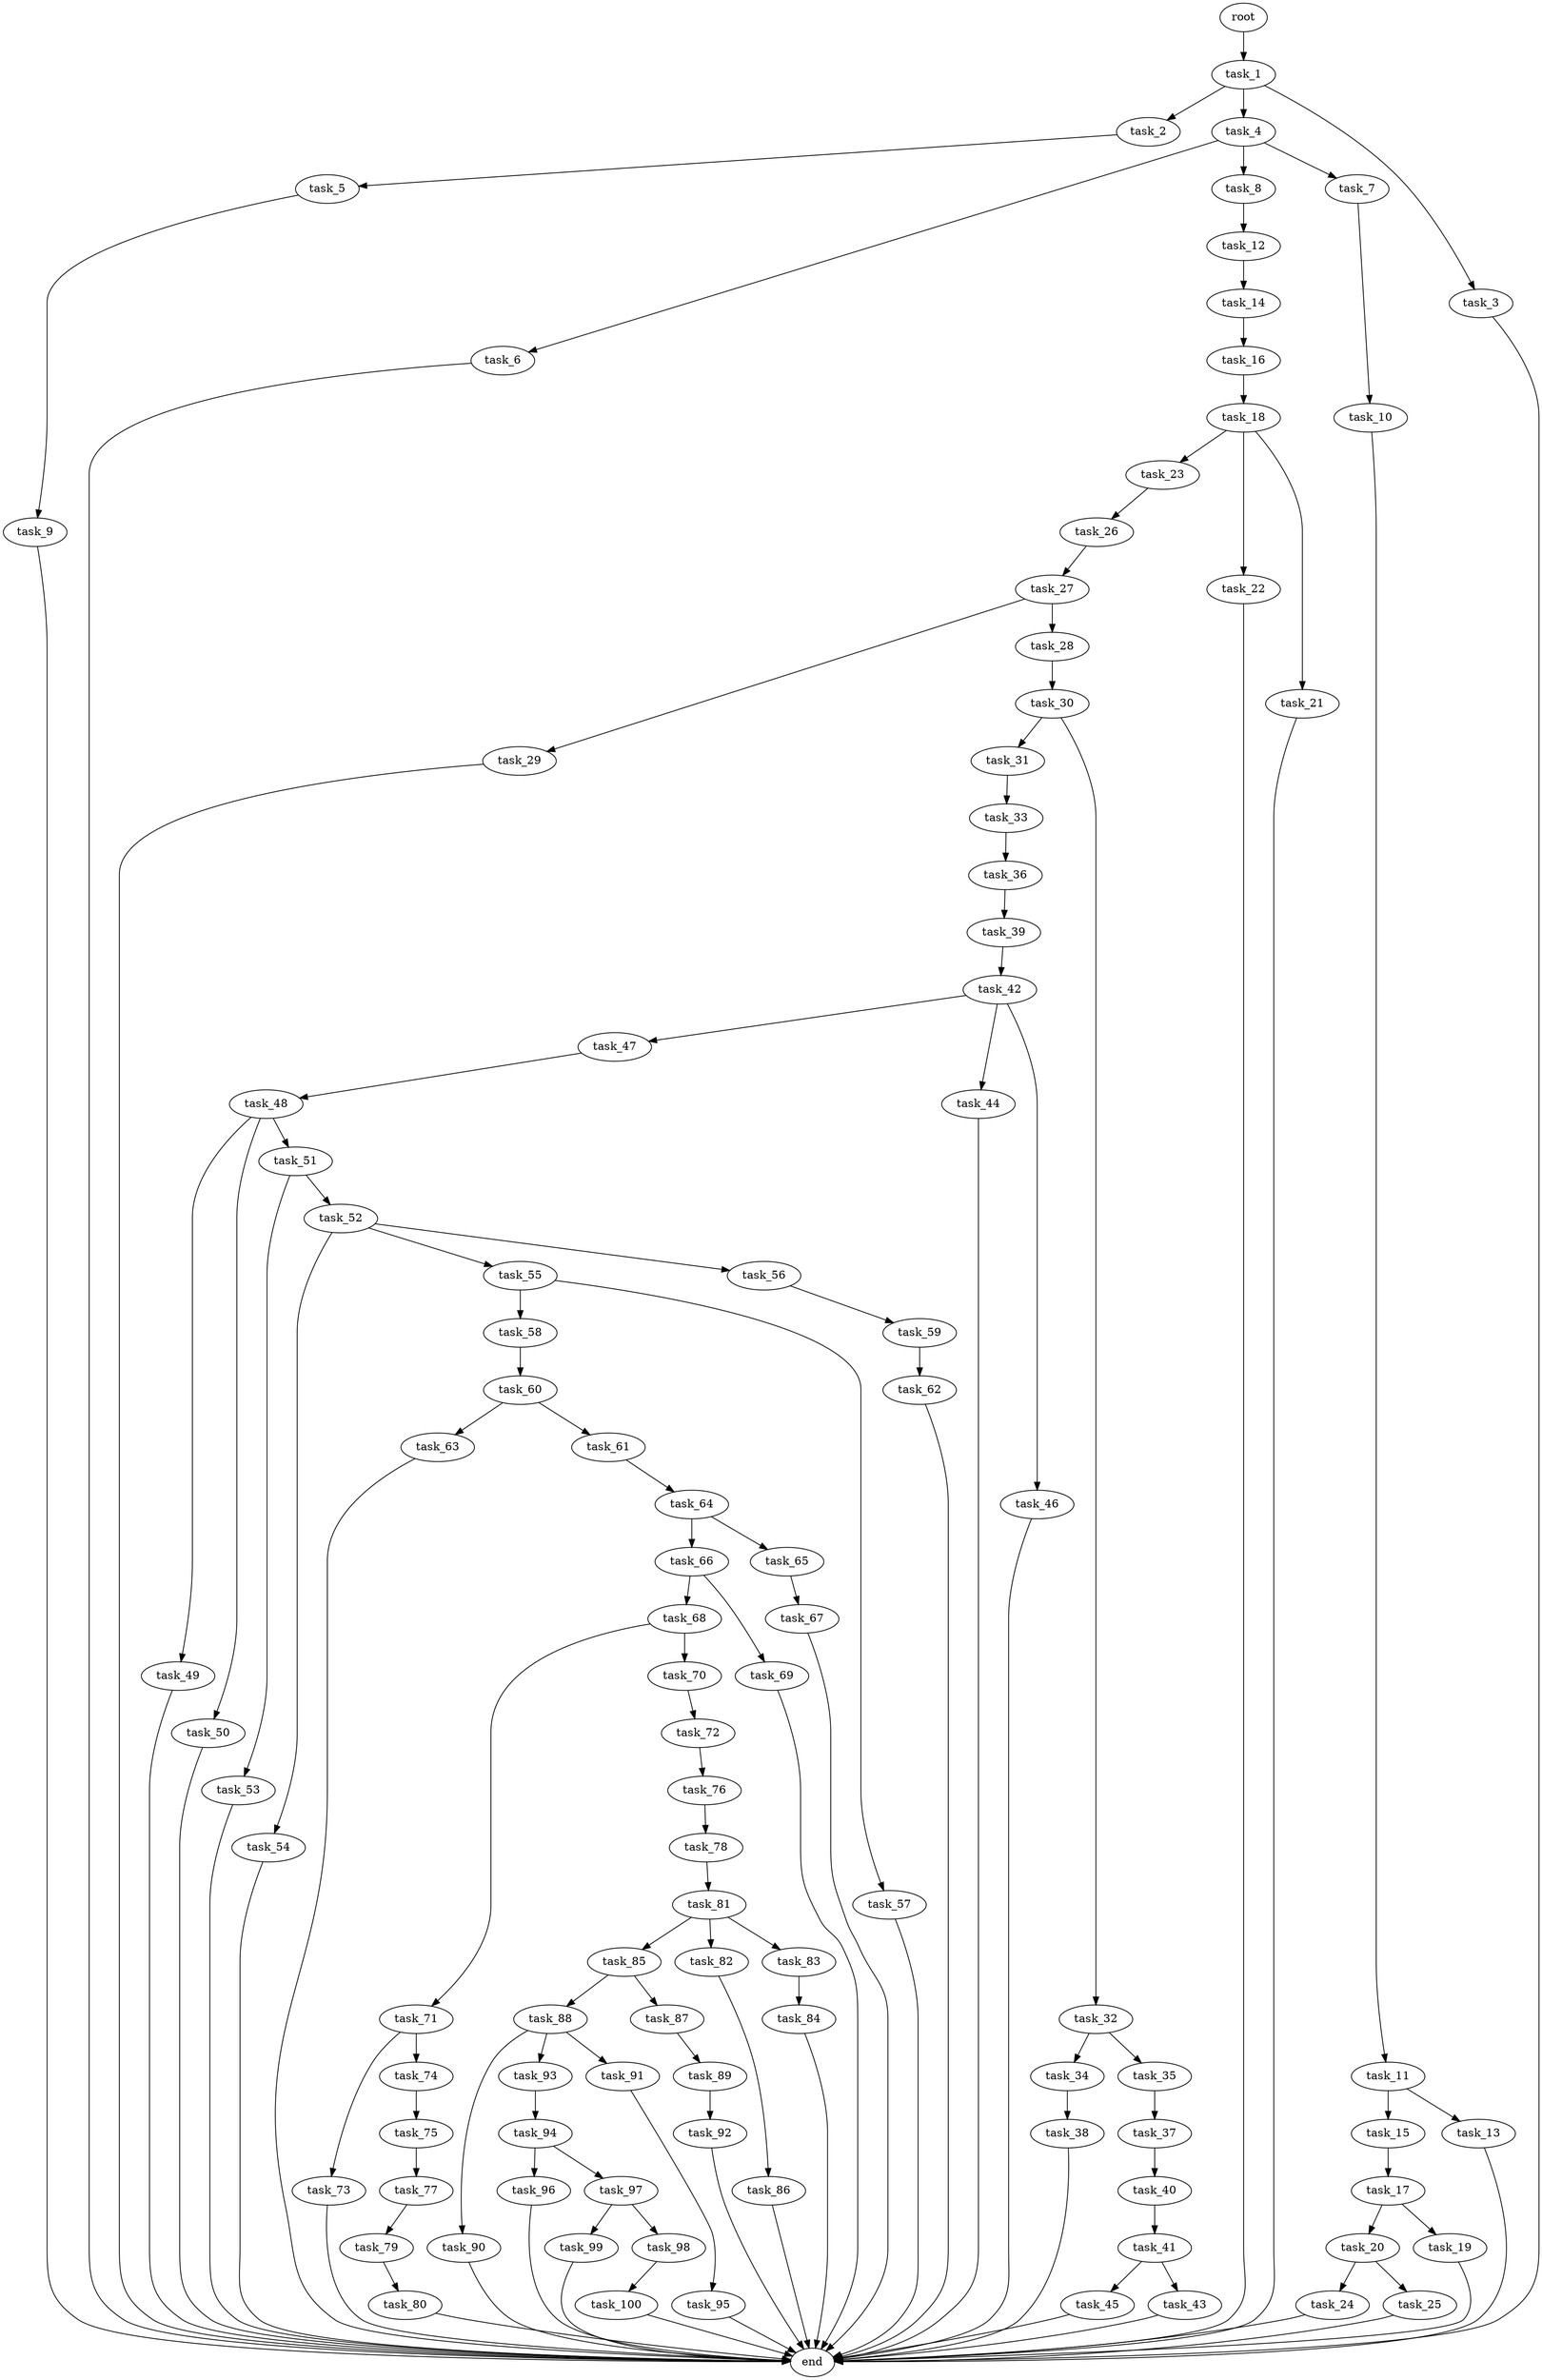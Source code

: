 digraph G {
  task_15 [size="8.304624e+10"];
  task_77 [size="7.517284e+11"];
  task_62 [size="7.087334e+11"];
  task_59 [size="3.343330e+11"];
  task_20 [size="6.528695e+11"];
  task_17 [size="3.024450e+11"];
  task_89 [size="6.902468e+11"];
  task_24 [size="3.911845e+11"];
  task_92 [size="7.354868e+11"];
  task_85 [size="8.406435e+11"];
  task_23 [size="7.105616e+11"];
  task_73 [size="8.905192e+11"];
  task_63 [size="4.604362e+11"];
  task_45 [size="4.080550e+11"];
  task_11 [size="9.276445e+11"];
  task_13 [size="1.760745e+11"];
  task_54 [size="6.340189e+11"];
  task_58 [size="2.090394e+11"];
  task_55 [size="5.806851e+11"];
  task_60 [size="8.064544e+11"];
  task_61 [size="4.081154e+11"];
  task_56 [size="4.511500e+11"];
  task_16 [size="7.349940e+11"];
  task_30 [size="6.652926e+11"];
  task_76 [size="5.460678e+11"];
  task_74 [size="2.777789e+11"];
  task_47 [size="9.234225e+11"];
  task_81 [size="4.270589e+11"];
  task_34 [size="5.341972e+11"];
  task_25 [size="4.213287e+10"];
  task_44 [size="9.646188e+11"];
  task_67 [size="8.728410e+11"];
  task_29 [size="8.908978e+11"];
  end [size="0.000000e+00"];
  task_66 [size="8.375661e+11"];
  task_2 [size="2.972211e+11"];
  task_4 [size="8.510235e+11"];
  task_86 [size="4.226248e+11"];
  task_64 [size="4.774674e+11"];
  task_36 [size="4.355537e+11"];
  task_71 [size="3.164992e+11"];
  task_94 [size="8.593893e+11"];
  task_95 [size="9.094145e+11"];
  task_96 [size="3.078927e+11"];
  task_48 [size="9.508493e+11"];
  task_53 [size="1.752510e+11"];
  task_5 [size="4.230320e+11"];
  task_79 [size="6.029184e+11"];
  task_52 [size="7.863662e+11"];
  task_31 [size="4.908952e+11"];
  task_1 [size="9.347031e+11"];
  task_82 [size="3.125139e+11"];
  task_19 [size="2.538863e+11"];
  task_40 [size="2.543230e+11"];
  task_57 [size="8.192412e+11"];
  task_83 [size="6.453757e+10"];
  task_6 [size="9.760153e+11"];
  task_80 [size="8.068545e+11"];
  task_22 [size="1.871685e+11"];
  task_99 [size="2.339082e+11"];
  task_100 [size="1.547754e+10"];
  task_84 [size="1.812112e+11"];
  task_90 [size="8.096462e+11"];
  task_49 [size="9.095939e+11"];
  task_3 [size="7.672959e+10"];
  task_14 [size="1.689813e+11"];
  task_18 [size="7.964435e+11"];
  task_42 [size="7.136254e+11"];
  task_10 [size="7.666814e+11"];
  task_70 [size="2.089487e+11"];
  task_78 [size="4.898831e+11"];
  task_50 [size="9.502018e+11"];
  task_21 [size="3.964000e+11"];
  task_32 [size="7.625577e+11"];
  task_51 [size="6.284366e+11"];
  task_46 [size="7.588697e+11"];
  task_12 [size="3.479305e+11"];
  task_9 [size="7.076079e+11"];
  task_93 [size="7.517280e+11"];
  task_43 [size="6.804623e+11"];
  task_26 [size="2.641143e+11"];
  task_41 [size="2.872825e+11"];
  task_27 [size="3.243826e+10"];
  task_68 [size="9.391856e+11"];
  task_65 [size="3.610980e+11"];
  task_39 [size="3.286622e+11"];
  task_38 [size="8.815197e+11"];
  task_72 [size="3.087191e+11"];
  task_98 [size="3.810279e+11"];
  task_28 [size="1.705456e+11"];
  task_69 [size="7.950768e+11"];
  task_88 [size="4.634022e+11"];
  task_91 [size="1.732314e+10"];
  task_8 [size="6.136129e+11"];
  task_75 [size="7.549816e+10"];
  task_33 [size="8.097047e+11"];
  root [size="0.000000e+00"];
  task_7 [size="7.411352e+11"];
  task_87 [size="7.485581e+11"];
  task_35 [size="9.941621e+11"];
  task_97 [size="2.971556e+11"];
  task_37 [size="5.162403e+11"];

  task_15 -> task_17 [size="3.024450e+08"];
  task_77 -> task_79 [size="6.029184e+08"];
  task_62 -> end [size="1.000000e-12"];
  task_59 -> task_62 [size="7.087334e+08"];
  task_20 -> task_24 [size="3.911845e+08"];
  task_20 -> task_25 [size="4.213287e+07"];
  task_17 -> task_20 [size="6.528695e+08"];
  task_17 -> task_19 [size="2.538863e+08"];
  task_89 -> task_92 [size="7.354868e+08"];
  task_24 -> end [size="1.000000e-12"];
  task_92 -> end [size="1.000000e-12"];
  task_85 -> task_87 [size="7.485581e+08"];
  task_85 -> task_88 [size="4.634022e+08"];
  task_23 -> task_26 [size="2.641143e+08"];
  task_73 -> end [size="1.000000e-12"];
  task_63 -> end [size="1.000000e-12"];
  task_45 -> end [size="1.000000e-12"];
  task_11 -> task_13 [size="1.760745e+08"];
  task_11 -> task_15 [size="8.304624e+07"];
  task_13 -> end [size="1.000000e-12"];
  task_54 -> end [size="1.000000e-12"];
  task_58 -> task_60 [size="8.064544e+08"];
  task_55 -> task_57 [size="8.192412e+08"];
  task_55 -> task_58 [size="2.090394e+08"];
  task_60 -> task_61 [size="4.081154e+08"];
  task_60 -> task_63 [size="4.604362e+08"];
  task_61 -> task_64 [size="4.774674e+08"];
  task_56 -> task_59 [size="3.343330e+08"];
  task_16 -> task_18 [size="7.964435e+08"];
  task_30 -> task_32 [size="7.625577e+08"];
  task_30 -> task_31 [size="4.908952e+08"];
  task_76 -> task_78 [size="4.898831e+08"];
  task_74 -> task_75 [size="7.549816e+07"];
  task_47 -> task_48 [size="9.508493e+08"];
  task_81 -> task_85 [size="8.406435e+08"];
  task_81 -> task_82 [size="3.125139e+08"];
  task_81 -> task_83 [size="6.453757e+07"];
  task_34 -> task_38 [size="8.815197e+08"];
  task_25 -> end [size="1.000000e-12"];
  task_44 -> end [size="1.000000e-12"];
  task_67 -> end [size="1.000000e-12"];
  task_29 -> end [size="1.000000e-12"];
  task_66 -> task_69 [size="7.950768e+08"];
  task_66 -> task_68 [size="9.391856e+08"];
  task_2 -> task_5 [size="4.230320e+08"];
  task_4 -> task_7 [size="7.411352e+08"];
  task_4 -> task_6 [size="9.760153e+08"];
  task_4 -> task_8 [size="6.136129e+08"];
  task_86 -> end [size="1.000000e-12"];
  task_64 -> task_65 [size="3.610980e+08"];
  task_64 -> task_66 [size="8.375661e+08"];
  task_36 -> task_39 [size="3.286622e+08"];
  task_71 -> task_73 [size="8.905192e+08"];
  task_71 -> task_74 [size="2.777789e+08"];
  task_94 -> task_96 [size="3.078927e+08"];
  task_94 -> task_97 [size="2.971556e+08"];
  task_95 -> end [size="1.000000e-12"];
  task_96 -> end [size="1.000000e-12"];
  task_48 -> task_50 [size="9.502018e+08"];
  task_48 -> task_49 [size="9.095939e+08"];
  task_48 -> task_51 [size="6.284366e+08"];
  task_53 -> end [size="1.000000e-12"];
  task_5 -> task_9 [size="7.076079e+08"];
  task_79 -> task_80 [size="8.068545e+08"];
  task_52 -> task_55 [size="5.806851e+08"];
  task_52 -> task_56 [size="4.511500e+08"];
  task_52 -> task_54 [size="6.340189e+08"];
  task_31 -> task_33 [size="8.097047e+08"];
  task_1 -> task_2 [size="2.972211e+08"];
  task_1 -> task_4 [size="8.510235e+08"];
  task_1 -> task_3 [size="7.672959e+07"];
  task_82 -> task_86 [size="4.226248e+08"];
  task_19 -> end [size="1.000000e-12"];
  task_40 -> task_41 [size="2.872825e+08"];
  task_57 -> end [size="1.000000e-12"];
  task_83 -> task_84 [size="1.812112e+08"];
  task_6 -> end [size="1.000000e-12"];
  task_80 -> end [size="1.000000e-12"];
  task_22 -> end [size="1.000000e-12"];
  task_99 -> end [size="1.000000e-12"];
  task_100 -> end [size="1.000000e-12"];
  task_84 -> end [size="1.000000e-12"];
  task_90 -> end [size="1.000000e-12"];
  task_49 -> end [size="1.000000e-12"];
  task_3 -> end [size="1.000000e-12"];
  task_14 -> task_16 [size="7.349940e+08"];
  task_18 -> task_23 [size="7.105616e+08"];
  task_18 -> task_22 [size="1.871685e+08"];
  task_18 -> task_21 [size="3.964000e+08"];
  task_42 -> task_46 [size="7.588697e+08"];
  task_42 -> task_44 [size="9.646188e+08"];
  task_42 -> task_47 [size="9.234225e+08"];
  task_10 -> task_11 [size="9.276445e+08"];
  task_70 -> task_72 [size="3.087191e+08"];
  task_78 -> task_81 [size="4.270589e+08"];
  task_50 -> end [size="1.000000e-12"];
  task_21 -> end [size="1.000000e-12"];
  task_32 -> task_35 [size="9.941621e+08"];
  task_32 -> task_34 [size="5.341972e+08"];
  task_51 -> task_52 [size="7.863662e+08"];
  task_51 -> task_53 [size="1.752510e+08"];
  task_46 -> end [size="1.000000e-12"];
  task_12 -> task_14 [size="1.689813e+08"];
  task_9 -> end [size="1.000000e-12"];
  task_93 -> task_94 [size="8.593893e+08"];
  task_43 -> end [size="1.000000e-12"];
  task_26 -> task_27 [size="3.243826e+07"];
  task_41 -> task_45 [size="4.080550e+08"];
  task_41 -> task_43 [size="6.804623e+08"];
  task_27 -> task_29 [size="8.908978e+08"];
  task_27 -> task_28 [size="1.705456e+08"];
  task_68 -> task_70 [size="2.089487e+08"];
  task_68 -> task_71 [size="3.164992e+08"];
  task_65 -> task_67 [size="8.728410e+08"];
  task_39 -> task_42 [size="7.136254e+08"];
  task_38 -> end [size="1.000000e-12"];
  task_72 -> task_76 [size="5.460678e+08"];
  task_98 -> task_100 [size="1.547754e+07"];
  task_28 -> task_30 [size="6.652926e+08"];
  task_69 -> end [size="1.000000e-12"];
  task_88 -> task_91 [size="1.732314e+07"];
  task_88 -> task_93 [size="7.517280e+08"];
  task_88 -> task_90 [size="8.096462e+08"];
  task_91 -> task_95 [size="9.094145e+08"];
  task_8 -> task_12 [size="3.479305e+08"];
  task_75 -> task_77 [size="7.517284e+08"];
  task_33 -> task_36 [size="4.355537e+08"];
  root -> task_1 [size="1.000000e-12"];
  task_7 -> task_10 [size="7.666814e+08"];
  task_87 -> task_89 [size="6.902468e+08"];
  task_35 -> task_37 [size="5.162403e+08"];
  task_97 -> task_99 [size="2.339082e+08"];
  task_97 -> task_98 [size="3.810279e+08"];
  task_37 -> task_40 [size="2.543230e+08"];
}
